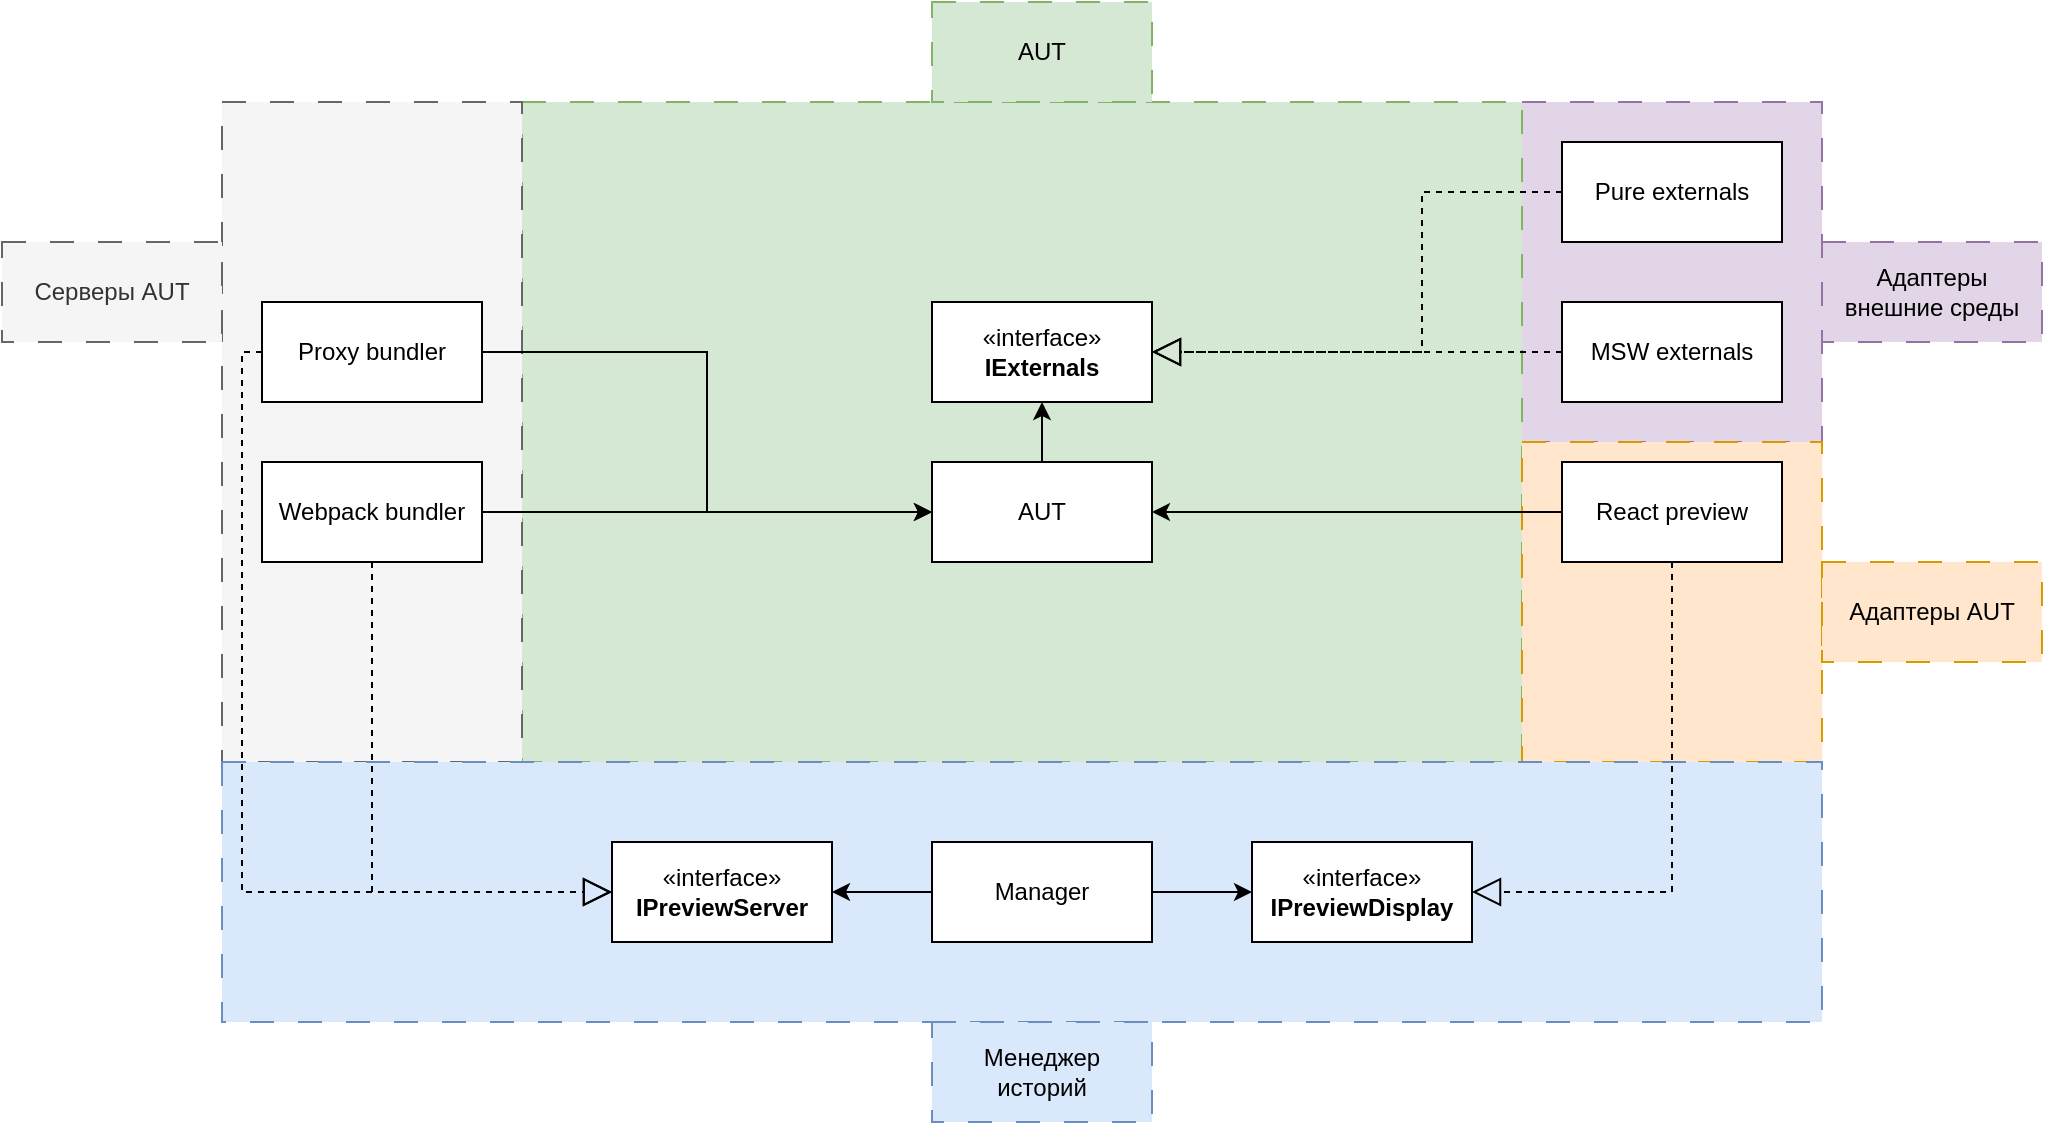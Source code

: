 <mxfile version="26.1.1">
  <diagram name="Page-1" id="xgDK-HJFfKMUSX0Ajwtn">
    <mxGraphModel dx="2152" dy="1846" grid="1" gridSize="10" guides="1" tooltips="1" connect="1" arrows="1" fold="1" page="1" pageScale="1" pageWidth="850" pageHeight="1100" math="0" shadow="0">
      <root>
        <mxCell id="0" />
        <mxCell id="1" parent="0" />
        <mxCell id="n3sOGA-Tr4YOv2R35fIZ-48" value="" style="rounded=0;whiteSpace=wrap;html=1;dashed=1;dashPattern=12 12;fillColor=#e1d5e7;strokeColor=#9673a6;" vertex="1" parent="1">
          <mxGeometry x="610" y="10" width="150" height="170" as="geometry" />
        </mxCell>
        <mxCell id="n3sOGA-Tr4YOv2R35fIZ-47" value="" style="rounded=0;whiteSpace=wrap;html=1;dashed=1;dashPattern=12 12;fillColor=#d5e8d4;strokeColor=#82b366;" vertex="1" parent="1">
          <mxGeometry x="110" y="10" width="500" height="330" as="geometry" />
        </mxCell>
        <mxCell id="n3sOGA-Tr4YOv2R35fIZ-46" value="" style="rounded=0;whiteSpace=wrap;html=1;dashed=1;dashPattern=12 12;fillColor=#ffe6cc;strokeColor=#d79b00;" vertex="1" parent="1">
          <mxGeometry x="610" y="180" width="150" height="160" as="geometry" />
        </mxCell>
        <mxCell id="n3sOGA-Tr4YOv2R35fIZ-45" value="" style="rounded=0;whiteSpace=wrap;html=1;dashed=1;dashPattern=12 12;fillColor=#f5f5f5;fontColor=#333333;strokeColor=#666666;" vertex="1" parent="1">
          <mxGeometry x="-40" y="10" width="150" height="330" as="geometry" />
        </mxCell>
        <mxCell id="n3sOGA-Tr4YOv2R35fIZ-44" value="" style="rounded=0;whiteSpace=wrap;html=1;dashed=1;dashPattern=12 12;fillColor=#dae8fc;strokeColor=#6c8ebf;" vertex="1" parent="1">
          <mxGeometry x="-40" y="340" width="800" height="130" as="geometry" />
        </mxCell>
        <mxCell id="n3sOGA-Tr4YOv2R35fIZ-5" style="edgeStyle=orthogonalEdgeStyle;rounded=0;orthogonalLoop=1;jettySize=auto;html=1;" edge="1" parent="1" source="n3sOGA-Tr4YOv2R35fIZ-1" target="n3sOGA-Tr4YOv2R35fIZ-4">
          <mxGeometry relative="1" as="geometry" />
        </mxCell>
        <mxCell id="n3sOGA-Tr4YOv2R35fIZ-7" style="edgeStyle=orthogonalEdgeStyle;rounded=0;orthogonalLoop=1;jettySize=auto;html=1;" edge="1" parent="1" source="n3sOGA-Tr4YOv2R35fIZ-1" target="n3sOGA-Tr4YOv2R35fIZ-6">
          <mxGeometry relative="1" as="geometry" />
        </mxCell>
        <mxCell id="n3sOGA-Tr4YOv2R35fIZ-1" value="Manager" style="html=1;whiteSpace=wrap;" vertex="1" parent="1">
          <mxGeometry x="315" y="380" width="110" height="50" as="geometry" />
        </mxCell>
        <mxCell id="n3sOGA-Tr4YOv2R35fIZ-2" style="edgeStyle=orthogonalEdgeStyle;rounded=0;orthogonalLoop=1;jettySize=auto;html=1;exitX=0.5;exitY=1;exitDx=0;exitDy=0;" edge="1" parent="1" source="n3sOGA-Tr4YOv2R35fIZ-1" target="n3sOGA-Tr4YOv2R35fIZ-1">
          <mxGeometry relative="1" as="geometry" />
        </mxCell>
        <mxCell id="n3sOGA-Tr4YOv2R35fIZ-4" value="«interface»&lt;br&gt;&lt;b&gt;IPreviewDisplay&lt;/b&gt;" style="html=1;whiteSpace=wrap;" vertex="1" parent="1">
          <mxGeometry x="475" y="380" width="110" height="50" as="geometry" />
        </mxCell>
        <mxCell id="n3sOGA-Tr4YOv2R35fIZ-6" value="«interface»&lt;br&gt;&lt;b&gt;IPreviewServer&lt;/b&gt;" style="html=1;whiteSpace=wrap;" vertex="1" parent="1">
          <mxGeometry x="155" y="380" width="110" height="50" as="geometry" />
        </mxCell>
        <mxCell id="n3sOGA-Tr4YOv2R35fIZ-38" style="edgeStyle=orthogonalEdgeStyle;rounded=0;orthogonalLoop=1;jettySize=auto;html=1;entryX=1;entryY=0.5;entryDx=0;entryDy=0;" edge="1" parent="1" source="n3sOGA-Tr4YOv2R35fIZ-13" target="n3sOGA-Tr4YOv2R35fIZ-14">
          <mxGeometry relative="1" as="geometry" />
        </mxCell>
        <mxCell id="n3sOGA-Tr4YOv2R35fIZ-13" value="React preview" style="html=1;whiteSpace=wrap;" vertex="1" parent="1">
          <mxGeometry x="630" y="190" width="110" height="50" as="geometry" />
        </mxCell>
        <mxCell id="n3sOGA-Tr4YOv2R35fIZ-35" style="edgeStyle=orthogonalEdgeStyle;rounded=0;orthogonalLoop=1;jettySize=auto;html=1;entryX=0.5;entryY=1;entryDx=0;entryDy=0;" edge="1" parent="1" source="n3sOGA-Tr4YOv2R35fIZ-14" target="n3sOGA-Tr4YOv2R35fIZ-27">
          <mxGeometry relative="1" as="geometry" />
        </mxCell>
        <mxCell id="n3sOGA-Tr4YOv2R35fIZ-14" value="AUT" style="html=1;whiteSpace=wrap;" vertex="1" parent="1">
          <mxGeometry x="315" y="190" width="110" height="50" as="geometry" />
        </mxCell>
        <mxCell id="n3sOGA-Tr4YOv2R35fIZ-40" style="edgeStyle=orthogonalEdgeStyle;rounded=0;orthogonalLoop=1;jettySize=auto;html=1;entryX=0;entryY=0.5;entryDx=0;entryDy=0;" edge="1" parent="1" source="n3sOGA-Tr4YOv2R35fIZ-16" target="n3sOGA-Tr4YOv2R35fIZ-14">
          <mxGeometry relative="1" as="geometry" />
        </mxCell>
        <mxCell id="n3sOGA-Tr4YOv2R35fIZ-16" value="Webpack bundler" style="html=1;whiteSpace=wrap;" vertex="1" parent="1">
          <mxGeometry x="-20" y="190" width="110" height="50" as="geometry" />
        </mxCell>
        <mxCell id="n3sOGA-Tr4YOv2R35fIZ-39" style="edgeStyle=orthogonalEdgeStyle;rounded=0;orthogonalLoop=1;jettySize=auto;html=1;entryX=0;entryY=0.5;entryDx=0;entryDy=0;" edge="1" parent="1" source="n3sOGA-Tr4YOv2R35fIZ-19" target="n3sOGA-Tr4YOv2R35fIZ-14">
          <mxGeometry relative="1" as="geometry" />
        </mxCell>
        <mxCell id="n3sOGA-Tr4YOv2R35fIZ-19" value="Proxy bundler" style="html=1;whiteSpace=wrap;" vertex="1" parent="1">
          <mxGeometry x="-20" y="110" width="110" height="50" as="geometry" />
        </mxCell>
        <mxCell id="n3sOGA-Tr4YOv2R35fIZ-21" value="MSW externals" style="html=1;whiteSpace=wrap;" vertex="1" parent="1">
          <mxGeometry x="630" y="110" width="110" height="50" as="geometry" />
        </mxCell>
        <mxCell id="n3sOGA-Tr4YOv2R35fIZ-27" value="«interface»&lt;br&gt;&lt;b&gt;IExternals&lt;/b&gt;" style="html=1;whiteSpace=wrap;" vertex="1" parent="1">
          <mxGeometry x="315" y="110" width="110" height="50" as="geometry" />
        </mxCell>
        <mxCell id="n3sOGA-Tr4YOv2R35fIZ-31" value="" style="endArrow=block;dashed=1;endFill=0;endSize=12;html=1;rounded=0;jumpSize=6;exitX=0;exitY=0.5;exitDx=0;exitDy=0;entryX=1;entryY=0.5;entryDx=0;entryDy=0;" edge="1" parent="1" source="n3sOGA-Tr4YOv2R35fIZ-21" target="n3sOGA-Tr4YOv2R35fIZ-27">
          <mxGeometry width="160" relative="1" as="geometry">
            <mxPoint x="640" y="345" as="sourcePoint" />
            <mxPoint x="590" y="345" as="targetPoint" />
          </mxGeometry>
        </mxCell>
        <mxCell id="n3sOGA-Tr4YOv2R35fIZ-32" value="Pure externals" style="html=1;whiteSpace=wrap;" vertex="1" parent="1">
          <mxGeometry x="630" y="30" width="110" height="50" as="geometry" />
        </mxCell>
        <mxCell id="n3sOGA-Tr4YOv2R35fIZ-34" value="" style="endArrow=block;dashed=1;endFill=0;endSize=12;html=1;rounded=0;jumpSize=6;exitX=0;exitY=0.5;exitDx=0;exitDy=0;entryX=1;entryY=0.5;entryDx=0;entryDy=0;" edge="1" parent="1" source="n3sOGA-Tr4YOv2R35fIZ-32" target="n3sOGA-Tr4YOv2R35fIZ-27">
          <mxGeometry width="160" relative="1" as="geometry">
            <mxPoint x="640" y="145" as="sourcePoint" />
            <mxPoint x="435" y="145" as="targetPoint" />
            <Array as="points">
              <mxPoint x="560" y="55" />
              <mxPoint x="560" y="135" />
            </Array>
          </mxGeometry>
        </mxCell>
        <mxCell id="n3sOGA-Tr4YOv2R35fIZ-41" value="" style="endArrow=block;dashed=1;endFill=0;endSize=12;html=1;rounded=0;jumpSize=6;exitX=0.5;exitY=1;exitDx=0;exitDy=0;entryX=1;entryY=0.5;entryDx=0;entryDy=0;" edge="1" parent="1" source="n3sOGA-Tr4YOv2R35fIZ-13" target="n3sOGA-Tr4YOv2R35fIZ-4">
          <mxGeometry width="160" relative="1" as="geometry">
            <mxPoint x="640" y="65" as="sourcePoint" />
            <mxPoint x="435" y="145" as="targetPoint" />
            <Array as="points">
              <mxPoint x="685" y="405" />
            </Array>
          </mxGeometry>
        </mxCell>
        <mxCell id="n3sOGA-Tr4YOv2R35fIZ-42" value="" style="endArrow=block;dashed=1;endFill=0;endSize=12;html=1;rounded=0;jumpSize=6;exitX=0.5;exitY=1;exitDx=0;exitDy=0;entryX=0;entryY=0.5;entryDx=0;entryDy=0;" edge="1" parent="1" source="n3sOGA-Tr4YOv2R35fIZ-16" target="n3sOGA-Tr4YOv2R35fIZ-6">
          <mxGeometry width="160" relative="1" as="geometry">
            <mxPoint x="695" y="250" as="sourcePoint" />
            <mxPoint x="595" y="415" as="targetPoint" />
            <Array as="points">
              <mxPoint x="35" y="405" />
            </Array>
          </mxGeometry>
        </mxCell>
        <mxCell id="n3sOGA-Tr4YOv2R35fIZ-43" value="" style="endArrow=block;dashed=1;endFill=0;endSize=12;html=1;rounded=0;jumpSize=6;exitX=0;exitY=0.5;exitDx=0;exitDy=0;entryX=0;entryY=0.5;entryDx=0;entryDy=0;" edge="1" parent="1" source="n3sOGA-Tr4YOv2R35fIZ-19" target="n3sOGA-Tr4YOv2R35fIZ-6">
          <mxGeometry width="160" relative="1" as="geometry">
            <mxPoint x="45" y="250" as="sourcePoint" />
            <mxPoint x="150" y="410" as="targetPoint" />
            <Array as="points">
              <mxPoint x="-30" y="135" />
              <mxPoint x="-30" y="405" />
            </Array>
          </mxGeometry>
        </mxCell>
        <mxCell id="n3sOGA-Tr4YOv2R35fIZ-49" value="Адаптеры внешние среды" style="html=1;whiteSpace=wrap;fillColor=#e1d5e7;strokeColor=#9673a6;dashed=1;dashPattern=12 12;" vertex="1" parent="1">
          <mxGeometry x="760" y="80" width="110" height="50" as="geometry" />
        </mxCell>
        <mxCell id="n3sOGA-Tr4YOv2R35fIZ-52" value="Адаптеры AUT" style="html=1;whiteSpace=wrap;fillColor=#ffe6cc;strokeColor=#d79b00;dashed=1;dashPattern=12 12;" vertex="1" parent="1">
          <mxGeometry x="760" y="240" width="110" height="50" as="geometry" />
        </mxCell>
        <mxCell id="n3sOGA-Tr4YOv2R35fIZ-53" value="Менеджер&lt;div&gt;историй&lt;/div&gt;" style="html=1;whiteSpace=wrap;fillColor=#dae8fc;strokeColor=#6c8ebf;dashed=1;dashPattern=12 12;" vertex="1" parent="1">
          <mxGeometry x="315" y="470" width="110" height="50" as="geometry" />
        </mxCell>
        <mxCell id="n3sOGA-Tr4YOv2R35fIZ-54" value="Серверы AUT" style="html=1;whiteSpace=wrap;fillColor=#f5f5f5;strokeColor=#666666;dashed=1;dashPattern=12 12;fontColor=#333333;" vertex="1" parent="1">
          <mxGeometry x="-150" y="80" width="110" height="50" as="geometry" />
        </mxCell>
        <mxCell id="n3sOGA-Tr4YOv2R35fIZ-55" value="AUT" style="html=1;whiteSpace=wrap;fillColor=#d5e8d4;strokeColor=#82b366;dashed=1;dashPattern=12 12;" vertex="1" parent="1">
          <mxGeometry x="315" y="-40" width="110" height="50" as="geometry" />
        </mxCell>
      </root>
    </mxGraphModel>
  </diagram>
</mxfile>
